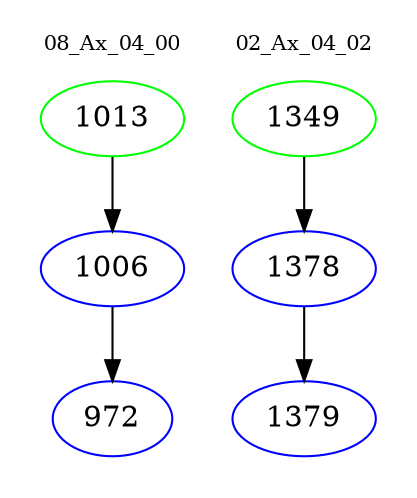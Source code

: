 digraph{
subgraph cluster_0 {
color = white
label = "08_Ax_04_00";
fontsize=10;
T0_1013 [label="1013", color="green"]
T0_1013 -> T0_1006 [color="black"]
T0_1006 [label="1006", color="blue"]
T0_1006 -> T0_972 [color="black"]
T0_972 [label="972", color="blue"]
}
subgraph cluster_1 {
color = white
label = "02_Ax_04_02";
fontsize=10;
T1_1349 [label="1349", color="green"]
T1_1349 -> T1_1378 [color="black"]
T1_1378 [label="1378", color="blue"]
T1_1378 -> T1_1379 [color="black"]
T1_1379 [label="1379", color="blue"]
}
}
